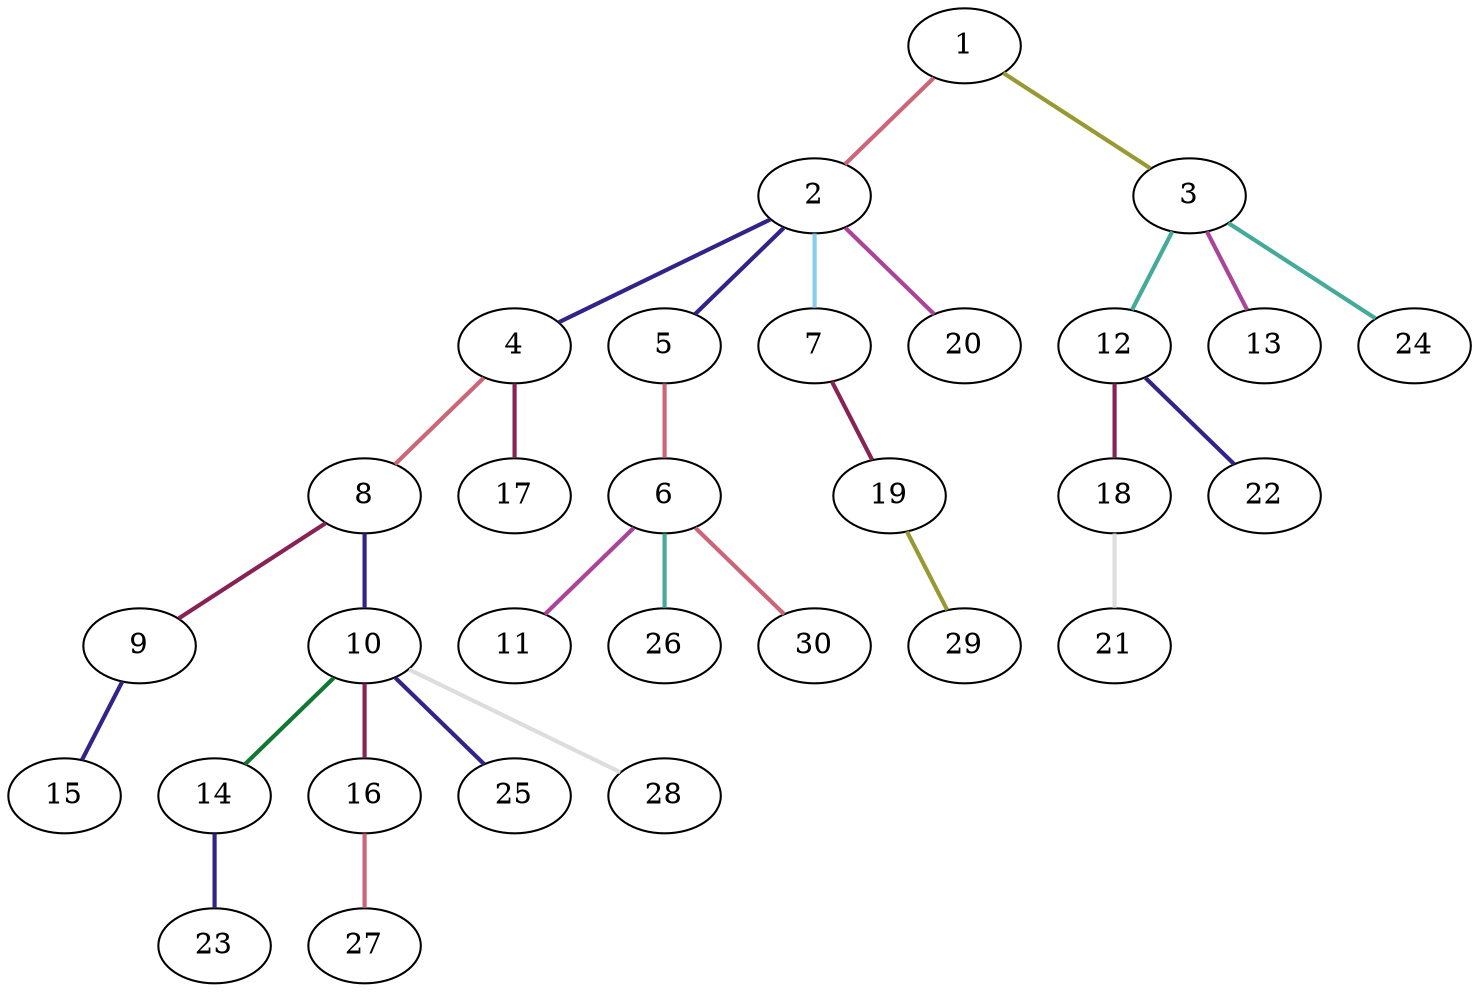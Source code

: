graph {
	graph [rankdir=BT]
	1
	2
	2 -- 1 [color="#CC6677" style=bold]
	3
	3 -- 1 [color="#999933" style=bold]
	4
	4 -- 2 [color="#332288" style=bold]
	5
	5 -- 2 [color="#332288" style=bold]
	6
	6 -- 5 [color="#CC6677" style=bold]
	7
	7 -- 2 [color="#88CCEE" style=bold]
	8
	8 -- 4 [color="#CC6677" style=bold]
	9
	9 -- 8 [color="#882255" style=bold]
	10
	10 -- 8 [color="#332288" style=bold]
	11
	11 -- 6 [color="#AA4499" style=bold]
	12
	12 -- 3 [color="#44AA99" style=bold]
	13
	13 -- 3 [color="#AA4499" style=bold]
	14
	14 -- 10 [color="#117733" style=bold]
	15
	15 -- 9 [color="#332288" style=bold]
	16
	16 -- 10 [color="#882255" style=bold]
	17
	17 -- 4 [color="#882255" style=bold]
	18
	18 -- 12 [color="#882255" style=bold]
	19
	19 -- 7 [color="#882255" style=bold]
	20
	20 -- 2 [color="#AA4499" style=bold]
	21
	21 -- 18 [color="#DDDDDD" style=bold]
	22
	22 -- 12 [color="#332288" style=bold]
	23
	23 -- 14 [color="#332288" style=bold]
	24
	24 -- 3 [color="#44AA99" style=bold]
	25
	25 -- 10 [color="#332288" style=bold]
	26
	26 -- 6 [color="#44AA99" style=bold]
	27
	27 -- 16 [color="#CC6677" style=bold]
	28
	28 -- 10 [color="#DDDDDD" style=bold]
	29
	29 -- 19 [color="#999933" style=bold]
	30
	30 -- 6 [color="#CC6677" style=bold]
}
